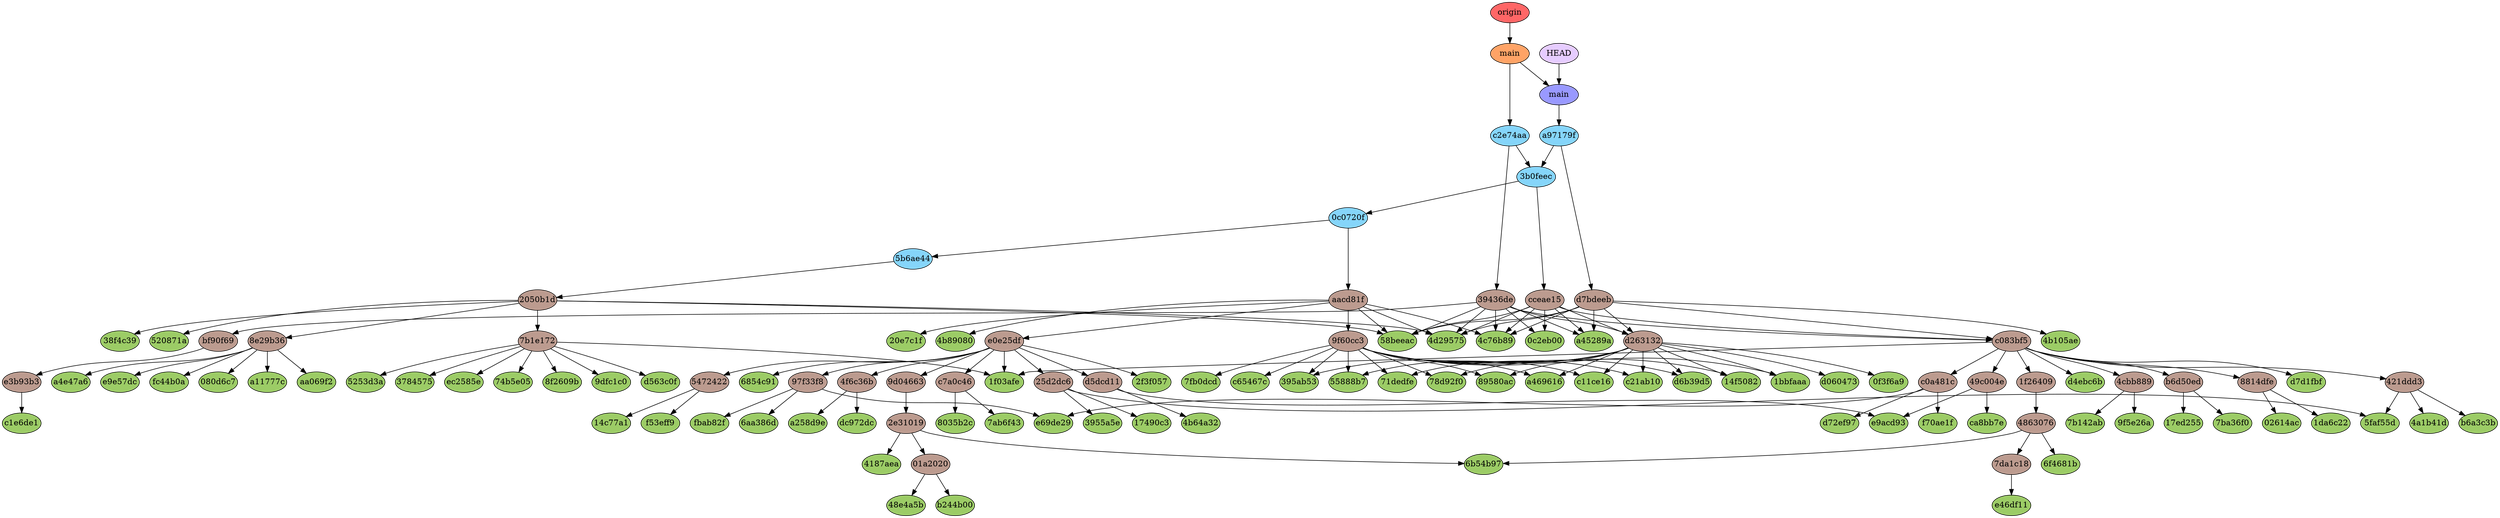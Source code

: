 digraph auto {
	graph [bgcolor=transparent]
	node [fixedsize=true style=filled width=0.95]
	"02614acdd1454509854e2456b578bfa3773e67d9" [label="02614ac" fillcolor="#9ccc66"]
	"080d6c77ac21bb2ef88a6992b2b73ad93daaca92" [label="080d6c7" fillcolor="#9ccc66"]
	"0c2eb0046aea459683d7b0792d86d0751c09d13b" [label="0c2eb00" fillcolor="#9ccc66"]
	"0f3f6a924be5cc5fd68ba02f32693663abeba1b4" [label="0f3f6a9" fillcolor="#9ccc66"]
	"14c77a1e553c938da107b46a2a82cab30dd4b78d" [label="14c77a1" fillcolor="#9ccc66"]
	"14f508207bb7a7a3e5a04a858d338a184e1dd2ae" [label="14f5082" fillcolor="#9ccc66"]
	"17490c32a8f12ac436f414966790bdb1f0850c4c" [label="17490c3" fillcolor="#9ccc66"]
	"17ed2550b8b8cc7f10c15e9f5b9a433933044f9d" [label="17ed255" fillcolor="#9ccc66"]
	"1bbfaaa731a395f61e650c1b7eeab8c99f2afa73" [label="1bbfaaa" fillcolor="#9ccc66"]
	"1da6c2244141dd24969b7c6b8316a1e3f44b7cad" [label="1da6c22" fillcolor="#9ccc66"]
	"1f03afeece5ac28064fa3c73a29215037465f789" [label="1f03afe" fillcolor="#9ccc66"]
	"20e7c1f3e7ca4458f93e87e555b2122ea8eacf8f" [label="20e7c1f" fillcolor="#9ccc66"]
	"2f3f057067fa4beace47e654b5ccd88e90a8cedd" [label="2f3f057" fillcolor="#9ccc66"]
	"37845757234ccb68531c10cf7a2ffc589c47e342" [label=3784575 fillcolor="#9ccc66"]
	"38f4c395cc72e3a7d91c2c677b6e074108fbbc6d" [label="38f4c39" fillcolor="#9ccc66"]
	"3955a5e94bf550b0d141cfa83bb10f32f2a05e15" [label="3955a5e" fillcolor="#9ccc66"]
	"395ab53da108c5c898e4cc29d62717b774fa7c2d" [label="395ab53" fillcolor="#9ccc66"]
	"4187aea9974416545decb47ede007d440694396a" [label="4187aea" fillcolor="#9ccc66"]
	"48e4a5b90330280db587e98d27d3c68a7bc470e8" [label="48e4a5b" fillcolor="#9ccc66"]
	"4a1b41d5f423acac410771b4d24d27f957468559" [label="4a1b41d" fillcolor="#9ccc66"]
	"4b105aeeee3c7b1898c668854cfa428372da8a0e" [label="4b105ae" fillcolor="#9ccc66"]
	"4b64a32063d15ee5a83be574a355d20cd20eb295" [label="4b64a32" fillcolor="#9ccc66"]
	"4b890809b58e24e3912700fa05cd67a99f303c38" [label="4b89080" fillcolor="#9ccc66"]
	"4c76b89afa73eb085a1f10d8238406445f000bf6" [label="4c76b89" fillcolor="#9ccc66"]
	"4d29575de80483b005c29bfcac5061cd2f45313e" [label="4d29575" fillcolor="#9ccc66"]
	"520871a0ab11d2c98b4876ce8b8949aed9897334" [label="520871a" fillcolor="#9ccc66"]
	"5253d3ad9e6be6690549cb255f5952337b02401d" [label="5253d3a" fillcolor="#9ccc66"]
	"55888b79edc6bb53efbe2dbd4a14e7daa57da6ac" [label="55888b7" fillcolor="#9ccc66"]
	"58beeaccd87e230076cab531b8f418f40b6d1aeb" [label="58beeac" fillcolor="#9ccc66"]
	"5faf55d9e049404ae6b66b7a7c413a3ee81e4817" [label="5faf55d" fillcolor="#9ccc66"]
	"6854c9144841b0374819628152c8f9fcdc3f4740" [label="6854c91" fillcolor="#9ccc66"]
	"6aa386dbe33f7d725896b7eb80b2a2c65afe4a8a" [label="6aa386d" fillcolor="#9ccc66"]
	"6b54b971f60722a20143c528851a8fcbe7b9ae5d" [label="6b54b97" fillcolor="#9ccc66"]
	"6f4681b930275f49fab50b018c17de3dfe84df6c" [label="6f4681b" fillcolor="#9ccc66"]
	"71dedfea3361c603e50ad25c14fa36752a4d2dc6" [label="71dedfe" fillcolor="#9ccc66"]
	"74b5e053450a48a6bdb4d71aad648e7af821975c" [label="74b5e05" fillcolor="#9ccc66"]
	"78d92f0c611ce65d0aa48f1be65872722f04c7cf" [label="78d92f0" fillcolor="#9ccc66"]
	"7ab6f4305c93057e91b6b282c556e937927ab4b1" [label="7ab6f43" fillcolor="#9ccc66"]
	"7b142ab1da61174152545fcea2056a998b51e78e" [label="7b142ab" fillcolor="#9ccc66"]
	"7ba36f0120b2eec655dd1af878a32d2a61c104fe" [label="7ba36f0" fillcolor="#9ccc66"]
	"7fb0dcd4ee413650cbfe60f45ddcc34e9496aaa5" [label="7fb0dcd" fillcolor="#9ccc66"]
	"8035b2ceccc14c37d8cf298cc8337705a08e57de" [label="8035b2c" fillcolor="#9ccc66"]
	"89580ac215fb91fedc9846bbcfb77934e3304db9" [label="89580ac" fillcolor="#9ccc66"]
	"8f2609b7b3e0e3897ab3bcaad13caf6876e48699" [label="8f2609b" fillcolor="#9ccc66"]
	"9dfc1c058cebbef8b891c5062be6f31033d7d186" [label="9dfc1c0" fillcolor="#9ccc66"]
	"9f5e26ad9686cb46a48e5f1d5c08b37b0320dcb2" [label="9f5e26a" fillcolor="#9ccc66"]
	a11777cc471a4344702741ab1c8a588998b1311a [label=a11777c fillcolor="#9ccc66"]
	a258d9e4a25817394a16287bc4bc97ed50ab62c2 [label=a258d9e fillcolor="#9ccc66"]
	a45289a080931390783bd904c9974f41d61f8464 [label=a45289a fillcolor="#9ccc66"]
	a4696165f6b7aa55f5e491153d77b0e532b1e51c [label=a469616 fillcolor="#9ccc66"]
	a4e47a6545bc15971f8f63fba70e4013df88a664 [label=a4e47a6 fillcolor="#9ccc66"]
	aa069f27cbd9d53394428171c3989fd03db73c76 [label=aa069f2 fillcolor="#9ccc66"]
	b244b00e295901e8fe78dffe98a967faa824a10a [label=b244b00 fillcolor="#9ccc66"]
	b6a3c3b8df7359e4a6765651fe33efcda06f9858 [label=b6a3c3b fillcolor="#9ccc66"]
	c11ce16991ae82241764e84e7f95b24c4275a7cb [label=c11ce16 fillcolor="#9ccc66"]
	c1e6de122e3bb7311512354c60573300034e9b0d [label=c1e6de1 fillcolor="#9ccc66"]
	c21ab10db32f20368e3eaa6cd770e2100c9bec62 [label=c21ab10 fillcolor="#9ccc66"]
	c65467cc182648d9708f55fdb5e45d0ea9f226ec [label=c65467c fillcolor="#9ccc66"]
	ca8bb7eca858cbc11ed687fd942ede4da77c1bae [label=ca8bb7e fillcolor="#9ccc66"]
	d060473facf57c828f316fee757b49071b2bcc9f [label=d060473 fillcolor="#9ccc66"]
	d4ebc6ba0763ecd66841f53083795cfd071f8d72 [label=d4ebc6b fillcolor="#9ccc66"]
	d563c0fb10ba0e42724b21286eb546ee4e5734fc [label=d563c0f fillcolor="#9ccc66"]
	d6b39d5186413be64d1e4db7c235b039aa5db0a1 [label=d6b39d5 fillcolor="#9ccc66"]
	d72ef973236790e15fdfec1f09bfa9ce4dfc483c [label=d72ef97 fillcolor="#9ccc66"]
	d7d1fbf8e36b0d5057dc25f079be9407cd931270 [label=d7d1fbf fillcolor="#9ccc66"]
	dc972dc1155b27cbe4d61c75ef7da4ce38fc8ab8 [label=dc972dc fillcolor="#9ccc66"]
	e46df1109e4bb6e67d3d5cc6187f5f91ad9b0168 [label=e46df11 fillcolor="#9ccc66"]
	e69de29bb2d1d6434b8b29ae775ad8c2e48c5391 [label=e69de29 fillcolor="#9ccc66"]
	e9acd93c88441a0f3a2285528eec25fc858e3607 [label=e9acd93 fillcolor="#9ccc66"]
	e9e57dc4d41b9b46e05112e9f45b7ea6ac0ba15e [label=e9e57dc fillcolor="#9ccc66"]
	ec2585e8c0bb8188184ed1e0703c4c8f2a8419b0 [label=ec2585e fillcolor="#9ccc66"]
	f53eff9934abb6beb93e7f6580e4ff20886c8bd4 [label=f53eff9 fillcolor="#9ccc66"]
	f70ae1fdf146c708a102affda15bbea0806cb235 [label=f70ae1f fillcolor="#9ccc66"]
	fbab82f4ed539dfc1b906e419bff68fab422278d [label=fbab82f fillcolor="#9ccc66"]
	fc44b0a3796c0e0a64c3d858ca038bd4570465d9 [label=fc44b0a fillcolor="#9ccc66"]
	"01a2020ee470e656485229ce8fbe0bb058161e39" [label="01a2020" fillcolor="#bc9b8f"]
	"01a2020ee470e656485229ce8fbe0bb058161e39" -> b244b00e295901e8fe78dffe98a967faa824a10a
	"01a2020ee470e656485229ce8fbe0bb058161e39" -> "48e4a5b90330280db587e98d27d3c68a7bc470e8"
	"1f26409d9be269fc85df331f767353c998066869" [label="1f26409" fillcolor="#bc9b8f"]
	"1f26409d9be269fc85df331f767353c998066869" -> "4863076bb4c25ba718abb0684720a3f85d47b246"
	"2050b1dd1ec86d52b233d6df5474ef0d51f65207" [label="2050b1d" fillcolor="#bc9b8f"]
	"2050b1dd1ec86d52b233d6df5474ef0d51f65207" -> "4d29575de80483b005c29bfcac5061cd2f45313e"
	"2050b1dd1ec86d52b233d6df5474ef0d51f65207" -> "58beeaccd87e230076cab531b8f418f40b6d1aeb"
	"2050b1dd1ec86d52b233d6df5474ef0d51f65207" -> "520871a0ab11d2c98b4876ce8b8949aed9897334"
	"2050b1dd1ec86d52b233d6df5474ef0d51f65207" -> "38f4c395cc72e3a7d91c2c677b6e074108fbbc6d"
	"2050b1dd1ec86d52b233d6df5474ef0d51f65207" -> "8e29b36dea7f04ae8729d8b33ecc05c3c9b0fe46"
	"2050b1dd1ec86d52b233d6df5474ef0d51f65207" -> "7b1e172334cdc980bee9ad6a8a87cf21e0ed18d8"
	"25d2dc6ab937cbc63433fff03af2865e20c62b4e" [label="25d2dc6" fillcolor="#bc9b8f"]
	"25d2dc6ab937cbc63433fff03af2865e20c62b4e" -> "17490c32a8f12ac436f414966790bdb1f0850c4c"
	"25d2dc6ab937cbc63433fff03af2865e20c62b4e" -> "5faf55d9e049404ae6b66b7a7c413a3ee81e4817"
	"25d2dc6ab937cbc63433fff03af2865e20c62b4e" -> "3955a5e94bf550b0d141cfa83bb10f32f2a05e15"
	"2e31019885e47b4deb2668a02affb8c0b84abbbb" [label="2e31019" fillcolor="#bc9b8f"]
	"2e31019885e47b4deb2668a02affb8c0b84abbbb" -> "01a2020ee470e656485229ce8fbe0bb058161e39"
	"2e31019885e47b4deb2668a02affb8c0b84abbbb" -> "6b54b971f60722a20143c528851a8fcbe7b9ae5d"
	"2e31019885e47b4deb2668a02affb8c0b84abbbb" -> "4187aea9974416545decb47ede007d440694396a"
	"39436deb8804c446aaa9a017190d3f895d6fea18" [label="39436de" fillcolor="#bc9b8f"]
	"39436deb8804c446aaa9a017190d3f895d6fea18" -> bf90f69ca735f3bee38585bb3f50f9364648bf71
	"39436deb8804c446aaa9a017190d3f895d6fea18" -> "4d29575de80483b005c29bfcac5061cd2f45313e"
	"39436deb8804c446aaa9a017190d3f895d6fea18" -> "58beeaccd87e230076cab531b8f418f40b6d1aeb"
	"39436deb8804c446aaa9a017190d3f895d6fea18" -> "4c76b89afa73eb085a1f10d8238406445f000bf6"
	"39436deb8804c446aaa9a017190d3f895d6fea18" -> "0c2eb0046aea459683d7b0792d86d0751c09d13b"
	"39436deb8804c446aaa9a017190d3f895d6fea18" -> a45289a080931390783bd904c9974f41d61f8464
	"39436deb8804c446aaa9a017190d3f895d6fea18" -> d2631329a992170c56c397bd72cffe88b170ed3a
	"39436deb8804c446aaa9a017190d3f895d6fea18" -> c083bf5f6345787895cb3c182e9cbb6646e190a8
	"421ddd37bddc6ae84ebef90e8d80b6391b149346" [label="421ddd3" fillcolor="#bc9b8f"]
	"421ddd37bddc6ae84ebef90e8d80b6391b149346" -> "4a1b41d5f423acac410771b4d24d27f957468559"
	"421ddd37bddc6ae84ebef90e8d80b6391b149346" -> "5faf55d9e049404ae6b66b7a7c413a3ee81e4817"
	"421ddd37bddc6ae84ebef90e8d80b6391b149346" -> b6a3c3b8df7359e4a6765651fe33efcda06f9858
	"4863076bb4c25ba718abb0684720a3f85d47b246" [label=4863076 fillcolor="#bc9b8f"]
	"4863076bb4c25ba718abb0684720a3f85d47b246" -> "7da1c183a3b9d4393673662b5fcd09fabcef3362"
	"4863076bb4c25ba718abb0684720a3f85d47b246" -> "6b54b971f60722a20143c528851a8fcbe7b9ae5d"
	"4863076bb4c25ba718abb0684720a3f85d47b246" -> "6f4681b930275f49fab50b018c17de3dfe84df6c"
	"49c004e0f3ebf943d10acd9ed6bdaa26cdb89de4" [label="49c004e" fillcolor="#bc9b8f"]
	"49c004e0f3ebf943d10acd9ed6bdaa26cdb89de4" -> ca8bb7eca858cbc11ed687fd942ede4da77c1bae
	"49c004e0f3ebf943d10acd9ed6bdaa26cdb89de4" -> e9acd93c88441a0f3a2285528eec25fc858e3607
	"4cbb889f6c99f63c96daa83a72aab7e3ee1b298f" [label="4cbb889" fillcolor="#bc9b8f"]
	"4cbb889f6c99f63c96daa83a72aab7e3ee1b298f" -> "7b142ab1da61174152545fcea2056a998b51e78e"
	"4cbb889f6c99f63c96daa83a72aab7e3ee1b298f" -> "9f5e26ad9686cb46a48e5f1d5c08b37b0320dcb2"
	"4f6c36b4bb9ae32e8e684719ac30bb165452b235" [label="4f6c36b" fillcolor="#bc9b8f"]
	"4f6c36b4bb9ae32e8e684719ac30bb165452b235" -> a258d9e4a25817394a16287bc4bc97ed50ab62c2
	"4f6c36b4bb9ae32e8e684719ac30bb165452b235" -> dc972dc1155b27cbe4d61c75ef7da4ce38fc8ab8
	"547242206d496dc3daaf5f3e3650e39ad65938ce" [label=5472422 fillcolor="#bc9b8f"]
	"547242206d496dc3daaf5f3e3650e39ad65938ce" -> f53eff9934abb6beb93e7f6580e4ff20886c8bd4
	"547242206d496dc3daaf5f3e3650e39ad65938ce" -> "14c77a1e553c938da107b46a2a82cab30dd4b78d"
	"7b1e172334cdc980bee9ad6a8a87cf21e0ed18d8" [label="7b1e172" fillcolor="#bc9b8f"]
	"7b1e172334cdc980bee9ad6a8a87cf21e0ed18d8" -> "74b5e053450a48a6bdb4d71aad648e7af821975c"
	"7b1e172334cdc980bee9ad6a8a87cf21e0ed18d8" -> "37845757234ccb68531c10cf7a2ffc589c47e342"
	"7b1e172334cdc980bee9ad6a8a87cf21e0ed18d8" -> "1f03afeece5ac28064fa3c73a29215037465f789"
	"7b1e172334cdc980bee9ad6a8a87cf21e0ed18d8" -> ec2585e8c0bb8188184ed1e0703c4c8f2a8419b0
	"7b1e172334cdc980bee9ad6a8a87cf21e0ed18d8" -> d563c0fb10ba0e42724b21286eb546ee4e5734fc
	"7b1e172334cdc980bee9ad6a8a87cf21e0ed18d8" -> "9dfc1c058cebbef8b891c5062be6f31033d7d186"
	"7b1e172334cdc980bee9ad6a8a87cf21e0ed18d8" -> "5253d3ad9e6be6690549cb255f5952337b02401d"
	"7b1e172334cdc980bee9ad6a8a87cf21e0ed18d8" -> "8f2609b7b3e0e3897ab3bcaad13caf6876e48699"
	"7da1c183a3b9d4393673662b5fcd09fabcef3362" [label="7da1c18" fillcolor="#bc9b8f"]
	"7da1c183a3b9d4393673662b5fcd09fabcef3362" -> e46df1109e4bb6e67d3d5cc6187f5f91ad9b0168
	"8814dfe9b4c565e109185875c57de8100c3d96de" [label="8814dfe" fillcolor="#bc9b8f"]
	"8814dfe9b4c565e109185875c57de8100c3d96de" -> "02614acdd1454509854e2456b578bfa3773e67d9"
	"8814dfe9b4c565e109185875c57de8100c3d96de" -> "1da6c2244141dd24969b7c6b8316a1e3f44b7cad"
	"8e29b36dea7f04ae8729d8b33ecc05c3c9b0fe46" [label="8e29b36" fillcolor="#bc9b8f"]
	"8e29b36dea7f04ae8729d8b33ecc05c3c9b0fe46" -> a11777cc471a4344702741ab1c8a588998b1311a
	"8e29b36dea7f04ae8729d8b33ecc05c3c9b0fe46" -> aa069f27cbd9d53394428171c3989fd03db73c76
	"8e29b36dea7f04ae8729d8b33ecc05c3c9b0fe46" -> fc44b0a3796c0e0a64c3d858ca038bd4570465d9
	"8e29b36dea7f04ae8729d8b33ecc05c3c9b0fe46" -> a4e47a6545bc15971f8f63fba70e4013df88a664
	"8e29b36dea7f04ae8729d8b33ecc05c3c9b0fe46" -> "080d6c77ac21bb2ef88a6992b2b73ad93daaca92"
	"8e29b36dea7f04ae8729d8b33ecc05c3c9b0fe46" -> e9e57dc4d41b9b46e05112e9f45b7ea6ac0ba15e
	"97f33f85835df405cee6623fe7a8667dcb82f372" [label="97f33f8" fillcolor="#bc9b8f"]
	"97f33f85835df405cee6623fe7a8667dcb82f372" -> fbab82f4ed539dfc1b906e419bff68fab422278d
	"97f33f85835df405cee6623fe7a8667dcb82f372" -> e69de29bb2d1d6434b8b29ae775ad8c2e48c5391
	"97f33f85835df405cee6623fe7a8667dcb82f372" -> "6aa386dbe33f7d725896b7eb80b2a2c65afe4a8a"
	"9d046633a7b3097f678db7e179eac4bd66d9d5f6" [label="9d04663" fillcolor="#bc9b8f"]
	"9d046633a7b3097f678db7e179eac4bd66d9d5f6" -> "2e31019885e47b4deb2668a02affb8c0b84abbbb"
	"9f60cc3bad72851221f4f90dcb1f17868eea8d4a" [label="9f60cc3" fillcolor="#bc9b8f"]
	"9f60cc3bad72851221f4f90dcb1f17868eea8d4a" -> c21ab10db32f20368e3eaa6cd770e2100c9bec62
	"9f60cc3bad72851221f4f90dcb1f17868eea8d4a" -> "395ab53da108c5c898e4cc29d62717b774fa7c2d"
	"9f60cc3bad72851221f4f90dcb1f17868eea8d4a" -> "14f508207bb7a7a3e5a04a858d338a184e1dd2ae"
	"9f60cc3bad72851221f4f90dcb1f17868eea8d4a" -> c65467cc182648d9708f55fdb5e45d0ea9f226ec
	"9f60cc3bad72851221f4f90dcb1f17868eea8d4a" -> "78d92f0c611ce65d0aa48f1be65872722f04c7cf"
	"9f60cc3bad72851221f4f90dcb1f17868eea8d4a" -> d6b39d5186413be64d1e4db7c235b039aa5db0a1
	"9f60cc3bad72851221f4f90dcb1f17868eea8d4a" -> "1bbfaaa731a395f61e650c1b7eeab8c99f2afa73"
	"9f60cc3bad72851221f4f90dcb1f17868eea8d4a" -> a4696165f6b7aa55f5e491153d77b0e532b1e51c
	"9f60cc3bad72851221f4f90dcb1f17868eea8d4a" -> "7fb0dcd4ee413650cbfe60f45ddcc34e9496aaa5"
	"9f60cc3bad72851221f4f90dcb1f17868eea8d4a" -> "71dedfea3361c603e50ad25c14fa36752a4d2dc6"
	"9f60cc3bad72851221f4f90dcb1f17868eea8d4a" -> "89580ac215fb91fedc9846bbcfb77934e3304db9"
	"9f60cc3bad72851221f4f90dcb1f17868eea8d4a" -> "55888b79edc6bb53efbe2dbd4a14e7daa57da6ac"
	"9f60cc3bad72851221f4f90dcb1f17868eea8d4a" -> c11ce16991ae82241764e84e7f95b24c4275a7cb
	aacd81ff4a23979c4c21ff139d6936f5db69e952 [label=aacd81f fillcolor="#bc9b8f"]
	aacd81ff4a23979c4c21ff139d6936f5db69e952 -> "4d29575de80483b005c29bfcac5061cd2f45313e"
	aacd81ff4a23979c4c21ff139d6936f5db69e952 -> "58beeaccd87e230076cab531b8f418f40b6d1aeb"
	aacd81ff4a23979c4c21ff139d6936f5db69e952 -> "4c76b89afa73eb085a1f10d8238406445f000bf6"
	aacd81ff4a23979c4c21ff139d6936f5db69e952 -> "4b890809b58e24e3912700fa05cd67a99f303c38"
	aacd81ff4a23979c4c21ff139d6936f5db69e952 -> "20e7c1f3e7ca4458f93e87e555b2122ea8eacf8f"
	aacd81ff4a23979c4c21ff139d6936f5db69e952 -> "9f60cc3bad72851221f4f90dcb1f17868eea8d4a"
	aacd81ff4a23979c4c21ff139d6936f5db69e952 -> e0e25dfeed8fbc1b5d9acc38c434fa06627562c0
	b6d50ed664c275b6a13346076828eba7bce5380b [label=b6d50ed fillcolor="#bc9b8f"]
	b6d50ed664c275b6a13346076828eba7bce5380b -> "7ba36f0120b2eec655dd1af878a32d2a61c104fe"
	b6d50ed664c275b6a13346076828eba7bce5380b -> "17ed2550b8b8cc7f10c15e9f5b9a433933044f9d"
	bf90f69ca735f3bee38585bb3f50f9364648bf71 [label=bf90f69 fillcolor="#bc9b8f"]
	bf90f69ca735f3bee38585bb3f50f9364648bf71 -> e3b93b3c9a2fb5bae4c299d6368587c768c0dda5
	c083bf5f6345787895cb3c182e9cbb6646e190a8 [label=c083bf5 fillcolor="#bc9b8f"]
	c083bf5f6345787895cb3c182e9cbb6646e190a8 -> d4ebc6ba0763ecd66841f53083795cfd071f8d72
	c083bf5f6345787895cb3c182e9cbb6646e190a8 -> "1f03afeece5ac28064fa3c73a29215037465f789"
	c083bf5f6345787895cb3c182e9cbb6646e190a8 -> "421ddd37bddc6ae84ebef90e8d80b6391b149346"
	c083bf5f6345787895cb3c182e9cbb6646e190a8 -> "49c004e0f3ebf943d10acd9ed6bdaa26cdb89de4"
	c083bf5f6345787895cb3c182e9cbb6646e190a8 -> c0a481cca3e7ea2c780e4c44ec0bfd7b4bd5d0bb
	c083bf5f6345787895cb3c182e9cbb6646e190a8 -> d7d1fbf8e36b0d5057dc25f079be9407cd931270
	c083bf5f6345787895cb3c182e9cbb6646e190a8 -> "1f26409d9be269fc85df331f767353c998066869"
	c083bf5f6345787895cb3c182e9cbb6646e190a8 -> b6d50ed664c275b6a13346076828eba7bce5380b
	c083bf5f6345787895cb3c182e9cbb6646e190a8 -> "4cbb889f6c99f63c96daa83a72aab7e3ee1b298f"
	c083bf5f6345787895cb3c182e9cbb6646e190a8 -> "8814dfe9b4c565e109185875c57de8100c3d96de"
	c0a481cca3e7ea2c780e4c44ec0bfd7b4bd5d0bb [label=c0a481c fillcolor="#bc9b8f"]
	c0a481cca3e7ea2c780e4c44ec0bfd7b4bd5d0bb -> f70ae1fdf146c708a102affda15bbea0806cb235
	c0a481cca3e7ea2c780e4c44ec0bfd7b4bd5d0bb -> e69de29bb2d1d6434b8b29ae775ad8c2e48c5391
	c0a481cca3e7ea2c780e4c44ec0bfd7b4bd5d0bb -> d72ef973236790e15fdfec1f09bfa9ce4dfc483c
	c7a0c46badcb9916b8dc2589629196e23b05e28c [label=c7a0c46 fillcolor="#bc9b8f"]
	c7a0c46badcb9916b8dc2589629196e23b05e28c -> "8035b2ceccc14c37d8cf298cc8337705a08e57de"
	c7a0c46badcb9916b8dc2589629196e23b05e28c -> "7ab6f4305c93057e91b6b282c556e937927ab4b1"
	cceae15db0dabf25747ddd98129f42877769b79c [label=cceae15 fillcolor="#bc9b8f"]
	cceae15db0dabf25747ddd98129f42877769b79c -> "4d29575de80483b005c29bfcac5061cd2f45313e"
	cceae15db0dabf25747ddd98129f42877769b79c -> "58beeaccd87e230076cab531b8f418f40b6d1aeb"
	cceae15db0dabf25747ddd98129f42877769b79c -> "4c76b89afa73eb085a1f10d8238406445f000bf6"
	cceae15db0dabf25747ddd98129f42877769b79c -> "0c2eb0046aea459683d7b0792d86d0751c09d13b"
	cceae15db0dabf25747ddd98129f42877769b79c -> a45289a080931390783bd904c9974f41d61f8464
	cceae15db0dabf25747ddd98129f42877769b79c -> d2631329a992170c56c397bd72cffe88b170ed3a
	cceae15db0dabf25747ddd98129f42877769b79c -> c083bf5f6345787895cb3c182e9cbb6646e190a8
	d2631329a992170c56c397bd72cffe88b170ed3a [label=d263132 fillcolor="#bc9b8f"]
	d2631329a992170c56c397bd72cffe88b170ed3a -> c21ab10db32f20368e3eaa6cd770e2100c9bec62
	d2631329a992170c56c397bd72cffe88b170ed3a -> "395ab53da108c5c898e4cc29d62717b774fa7c2d"
	d2631329a992170c56c397bd72cffe88b170ed3a -> "14f508207bb7a7a3e5a04a858d338a184e1dd2ae"
	d2631329a992170c56c397bd72cffe88b170ed3a -> "0f3f6a924be5cc5fd68ba02f32693663abeba1b4"
	d2631329a992170c56c397bd72cffe88b170ed3a -> "78d92f0c611ce65d0aa48f1be65872722f04c7cf"
	d2631329a992170c56c397bd72cffe88b170ed3a -> d6b39d5186413be64d1e4db7c235b039aa5db0a1
	d2631329a992170c56c397bd72cffe88b170ed3a -> "1bbfaaa731a395f61e650c1b7eeab8c99f2afa73"
	d2631329a992170c56c397bd72cffe88b170ed3a -> a4696165f6b7aa55f5e491153d77b0e532b1e51c
	d2631329a992170c56c397bd72cffe88b170ed3a -> d060473facf57c828f316fee757b49071b2bcc9f
	d2631329a992170c56c397bd72cffe88b170ed3a -> "71dedfea3361c603e50ad25c14fa36752a4d2dc6"
	d2631329a992170c56c397bd72cffe88b170ed3a -> "89580ac215fb91fedc9846bbcfb77934e3304db9"
	d2631329a992170c56c397bd72cffe88b170ed3a -> "55888b79edc6bb53efbe2dbd4a14e7daa57da6ac"
	d2631329a992170c56c397bd72cffe88b170ed3a -> c11ce16991ae82241764e84e7f95b24c4275a7cb
	d5dcd115701c29ad6c4f76f0ef5a45c00f92f292 [label=d5dcd11 fillcolor="#bc9b8f"]
	d5dcd115701c29ad6c4f76f0ef5a45c00f92f292 -> "4b64a32063d15ee5a83be574a355d20cd20eb295"
	d5dcd115701c29ad6c4f76f0ef5a45c00f92f292 -> e9acd93c88441a0f3a2285528eec25fc858e3607
	d7bdeebc71e3b6d7899a7c0a86eefd4cac066ba5 [label=d7bdeeb fillcolor="#bc9b8f"]
	d7bdeebc71e3b6d7899a7c0a86eefd4cac066ba5 -> "4d29575de80483b005c29bfcac5061cd2f45313e"
	d7bdeebc71e3b6d7899a7c0a86eefd4cac066ba5 -> "58beeaccd87e230076cab531b8f418f40b6d1aeb"
	d7bdeebc71e3b6d7899a7c0a86eefd4cac066ba5 -> "4c76b89afa73eb085a1f10d8238406445f000bf6"
	d7bdeebc71e3b6d7899a7c0a86eefd4cac066ba5 -> "4b105aeeee3c7b1898c668854cfa428372da8a0e"
	d7bdeebc71e3b6d7899a7c0a86eefd4cac066ba5 -> a45289a080931390783bd904c9974f41d61f8464
	d7bdeebc71e3b6d7899a7c0a86eefd4cac066ba5 -> d2631329a992170c56c397bd72cffe88b170ed3a
	d7bdeebc71e3b6d7899a7c0a86eefd4cac066ba5 -> c083bf5f6345787895cb3c182e9cbb6646e190a8
	e0e25dfeed8fbc1b5d9acc38c434fa06627562c0 [label=e0e25df fillcolor="#bc9b8f"]
	e0e25dfeed8fbc1b5d9acc38c434fa06627562c0 -> "2f3f057067fa4beace47e654b5ccd88e90a8cedd"
	e0e25dfeed8fbc1b5d9acc38c434fa06627562c0 -> "1f03afeece5ac28064fa3c73a29215037465f789"
	e0e25dfeed8fbc1b5d9acc38c434fa06627562c0 -> "25d2dc6ab937cbc63433fff03af2865e20c62b4e"
	e0e25dfeed8fbc1b5d9acc38c434fa06627562c0 -> d5dcd115701c29ad6c4f76f0ef5a45c00f92f292
	e0e25dfeed8fbc1b5d9acc38c434fa06627562c0 -> "97f33f85835df405cee6623fe7a8667dcb82f372"
	e0e25dfeed8fbc1b5d9acc38c434fa06627562c0 -> "6854c9144841b0374819628152c8f9fcdc3f4740"
	e0e25dfeed8fbc1b5d9acc38c434fa06627562c0 -> "9d046633a7b3097f678db7e179eac4bd66d9d5f6"
	e0e25dfeed8fbc1b5d9acc38c434fa06627562c0 -> c7a0c46badcb9916b8dc2589629196e23b05e28c
	e0e25dfeed8fbc1b5d9acc38c434fa06627562c0 -> "4f6c36b4bb9ae32e8e684719ac30bb165452b235"
	e0e25dfeed8fbc1b5d9acc38c434fa06627562c0 -> "547242206d496dc3daaf5f3e3650e39ad65938ce"
	e3b93b3c9a2fb5bae4c299d6368587c768c0dda5 [label=e3b93b3 fillcolor="#bc9b8f"]
	e3b93b3c9a2fb5bae4c299d6368587c768c0dda5 -> c1e6de122e3bb7311512354c60573300034e9b0d
	"0c0720f468fc5de14b25e6718f286c52fbcafc5b" [label="0c0720f" fillcolor="#85d5fa"]
	"0c0720f468fc5de14b25e6718f286c52fbcafc5b" -> aacd81ff4a23979c4c21ff139d6936f5db69e952
	"0c0720f468fc5de14b25e6718f286c52fbcafc5b" -> "5b6ae44329a6c69400d7b5b45d64d4a1813f45a4"
	"3b0feec77bd82abf8aa2215271c7e69c6129f5de" [label="3b0feec" fillcolor="#85d5fa"]
	"3b0feec77bd82abf8aa2215271c7e69c6129f5de" -> cceae15db0dabf25747ddd98129f42877769b79c
	"3b0feec77bd82abf8aa2215271c7e69c6129f5de" -> "0c0720f468fc5de14b25e6718f286c52fbcafc5b"
	"5b6ae44329a6c69400d7b5b45d64d4a1813f45a4" [label="5b6ae44" fillcolor="#85d5fa"]
	"5b6ae44329a6c69400d7b5b45d64d4a1813f45a4" -> "2050b1dd1ec86d52b233d6df5474ef0d51f65207"
	a97179ff46d7f1da5a88652043bd72e96a81d980 [label=a97179f fillcolor="#85d5fa"]
	a97179ff46d7f1da5a88652043bd72e96a81d980 -> d7bdeebc71e3b6d7899a7c0a86eefd4cac066ba5
	a97179ff46d7f1da5a88652043bd72e96a81d980 -> "3b0feec77bd82abf8aa2215271c7e69c6129f5de"
	c2e74aad0435379a222a1ff27d2e724b1b4e2df0 [label=c2e74aa fillcolor="#85d5fa"]
	c2e74aad0435379a222a1ff27d2e724b1b4e2df0 -> "39436deb8804c446aaa9a017190d3f895d6fea18"
	c2e74aad0435379a222a1ff27d2e724b1b4e2df0 -> "3b0feec77bd82abf8aa2215271c7e69c6129f5de"
	main [label=main fillcolor="#9999ff"]
	main -> a97179ff46d7f1da5a88652043bd72e96a81d980
	HEAD [label=HEAD fillcolor="#e6ccff"]
	HEAD -> main
	"origin/main" [label=main fillcolor="#ffa366"]
	"origin/main" -> c2e74aad0435379a222a1ff27d2e724b1b4e2df0
	origin [label=origin fillcolor="#ff6666"]
	origin -> "origin/main"
	"origin/main" -> main
}
